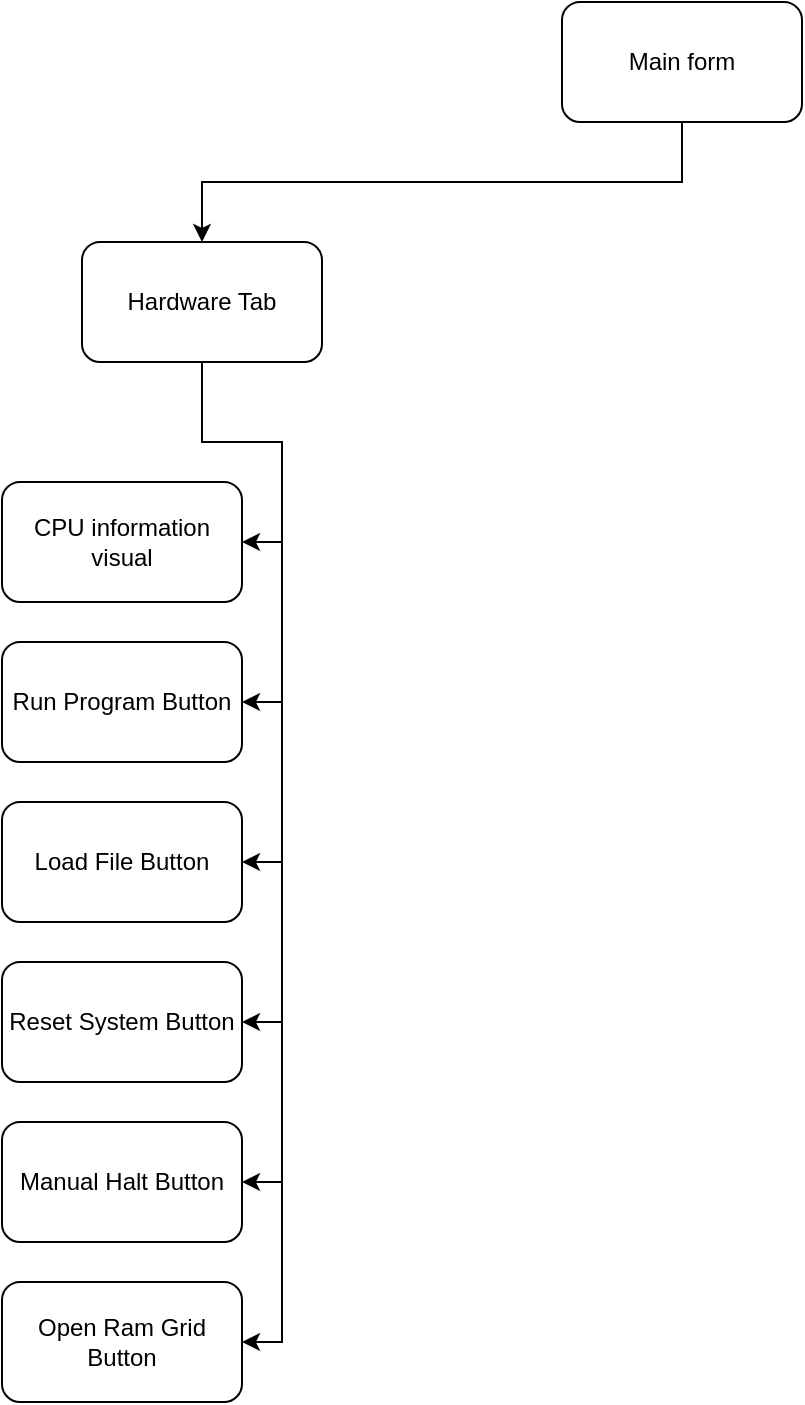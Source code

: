 <mxfile version="24.0.5" type="github">
  <diagram name="Page-1" id="ODYHALVvgwmd9jgxpL7Y">
    <mxGraphModel dx="794" dy="474" grid="1" gridSize="10" guides="1" tooltips="1" connect="1" arrows="1" fold="1" page="1" pageScale="1" pageWidth="850" pageHeight="1100" math="0" shadow="0">
      <root>
        <mxCell id="0" />
        <mxCell id="1" parent="0" />
        <mxCell id="gEV5qcO3zHKSrsNsgJdg-27" style="edgeStyle=orthogonalEdgeStyle;rounded=0;orthogonalLoop=1;jettySize=auto;html=1;entryX=0.5;entryY=0;entryDx=0;entryDy=0;exitX=0.5;exitY=1;exitDx=0;exitDy=0;" edge="1" parent="1" source="gEV5qcO3zHKSrsNsgJdg-22" target="gEV5qcO3zHKSrsNsgJdg-23">
          <mxGeometry relative="1" as="geometry" />
        </mxCell>
        <mxCell id="gEV5qcO3zHKSrsNsgJdg-22" value="Main form" style="rounded=1;whiteSpace=wrap;html=1;" vertex="1" parent="1">
          <mxGeometry x="320" y="40" width="120" height="60" as="geometry" />
        </mxCell>
        <mxCell id="gEV5qcO3zHKSrsNsgJdg-37" style="edgeStyle=orthogonalEdgeStyle;rounded=0;orthogonalLoop=1;jettySize=auto;html=1;entryX=1;entryY=0.5;entryDx=0;entryDy=0;" edge="1" parent="1" source="gEV5qcO3zHKSrsNsgJdg-23" target="gEV5qcO3zHKSrsNsgJdg-31">
          <mxGeometry relative="1" as="geometry">
            <Array as="points">
              <mxPoint x="140" y="260" />
              <mxPoint x="180" y="260" />
              <mxPoint x="180" y="310" />
            </Array>
          </mxGeometry>
        </mxCell>
        <mxCell id="gEV5qcO3zHKSrsNsgJdg-38" style="edgeStyle=orthogonalEdgeStyle;rounded=0;orthogonalLoop=1;jettySize=auto;html=1;entryX=1;entryY=0.5;entryDx=0;entryDy=0;" edge="1" parent="1" source="gEV5qcO3zHKSrsNsgJdg-23" target="gEV5qcO3zHKSrsNsgJdg-32">
          <mxGeometry relative="1" as="geometry">
            <Array as="points">
              <mxPoint x="140" y="260" />
              <mxPoint x="180" y="260" />
              <mxPoint x="180" y="390" />
            </Array>
          </mxGeometry>
        </mxCell>
        <mxCell id="gEV5qcO3zHKSrsNsgJdg-39" style="edgeStyle=orthogonalEdgeStyle;rounded=0;orthogonalLoop=1;jettySize=auto;html=1;entryX=1;entryY=0.5;entryDx=0;entryDy=0;" edge="1" parent="1" source="gEV5qcO3zHKSrsNsgJdg-23" target="gEV5qcO3zHKSrsNsgJdg-33">
          <mxGeometry relative="1" as="geometry">
            <Array as="points">
              <mxPoint x="140" y="260" />
              <mxPoint x="180" y="260" />
              <mxPoint x="180" y="470" />
            </Array>
          </mxGeometry>
        </mxCell>
        <mxCell id="gEV5qcO3zHKSrsNsgJdg-40" style="edgeStyle=orthogonalEdgeStyle;rounded=0;orthogonalLoop=1;jettySize=auto;html=1;entryX=1;entryY=0.5;entryDx=0;entryDy=0;" edge="1" parent="1" source="gEV5qcO3zHKSrsNsgJdg-23" target="gEV5qcO3zHKSrsNsgJdg-34">
          <mxGeometry relative="1" as="geometry">
            <Array as="points">
              <mxPoint x="140" y="260" />
              <mxPoint x="180" y="260" />
              <mxPoint x="180" y="550" />
            </Array>
          </mxGeometry>
        </mxCell>
        <mxCell id="gEV5qcO3zHKSrsNsgJdg-41" style="edgeStyle=orthogonalEdgeStyle;rounded=0;orthogonalLoop=1;jettySize=auto;html=1;entryX=1;entryY=0.5;entryDx=0;entryDy=0;" edge="1" parent="1" source="gEV5qcO3zHKSrsNsgJdg-23" target="gEV5qcO3zHKSrsNsgJdg-35">
          <mxGeometry relative="1" as="geometry">
            <Array as="points">
              <mxPoint x="140" y="260" />
              <mxPoint x="180" y="260" />
              <mxPoint x="180" y="630" />
            </Array>
          </mxGeometry>
        </mxCell>
        <mxCell id="gEV5qcO3zHKSrsNsgJdg-42" style="edgeStyle=orthogonalEdgeStyle;rounded=0;orthogonalLoop=1;jettySize=auto;html=1;entryX=1;entryY=0.5;entryDx=0;entryDy=0;" edge="1" parent="1" source="gEV5qcO3zHKSrsNsgJdg-23" target="gEV5qcO3zHKSrsNsgJdg-36">
          <mxGeometry relative="1" as="geometry">
            <Array as="points">
              <mxPoint x="140" y="260" />
              <mxPoint x="180" y="260" />
              <mxPoint x="180" y="710" />
            </Array>
          </mxGeometry>
        </mxCell>
        <mxCell id="gEV5qcO3zHKSrsNsgJdg-23" value="Hardware Tab" style="rounded=1;whiteSpace=wrap;html=1;" vertex="1" parent="1">
          <mxGeometry x="80" y="160" width="120" height="60" as="geometry" />
        </mxCell>
        <mxCell id="gEV5qcO3zHKSrsNsgJdg-31" value="CPU information visual" style="rounded=1;whiteSpace=wrap;html=1;" vertex="1" parent="1">
          <mxGeometry x="40" y="280" width="120" height="60" as="geometry" />
        </mxCell>
        <mxCell id="gEV5qcO3zHKSrsNsgJdg-32" value="Run Program Button" style="rounded=1;whiteSpace=wrap;html=1;" vertex="1" parent="1">
          <mxGeometry x="40" y="360" width="120" height="60" as="geometry" />
        </mxCell>
        <mxCell id="gEV5qcO3zHKSrsNsgJdg-33" value="Load File Button" style="rounded=1;whiteSpace=wrap;html=1;" vertex="1" parent="1">
          <mxGeometry x="40" y="440" width="120" height="60" as="geometry" />
        </mxCell>
        <mxCell id="gEV5qcO3zHKSrsNsgJdg-34" value="Reset System Button" style="rounded=1;whiteSpace=wrap;html=1;" vertex="1" parent="1">
          <mxGeometry x="40" y="520" width="120" height="60" as="geometry" />
        </mxCell>
        <mxCell id="gEV5qcO3zHKSrsNsgJdg-35" value="Manual Halt Button" style="rounded=1;whiteSpace=wrap;html=1;" vertex="1" parent="1">
          <mxGeometry x="40" y="600" width="120" height="60" as="geometry" />
        </mxCell>
        <mxCell id="gEV5qcO3zHKSrsNsgJdg-36" value="Open Ram Grid Button" style="rounded=1;whiteSpace=wrap;html=1;" vertex="1" parent="1">
          <mxGeometry x="40" y="680" width="120" height="60" as="geometry" />
        </mxCell>
      </root>
    </mxGraphModel>
  </diagram>
</mxfile>
